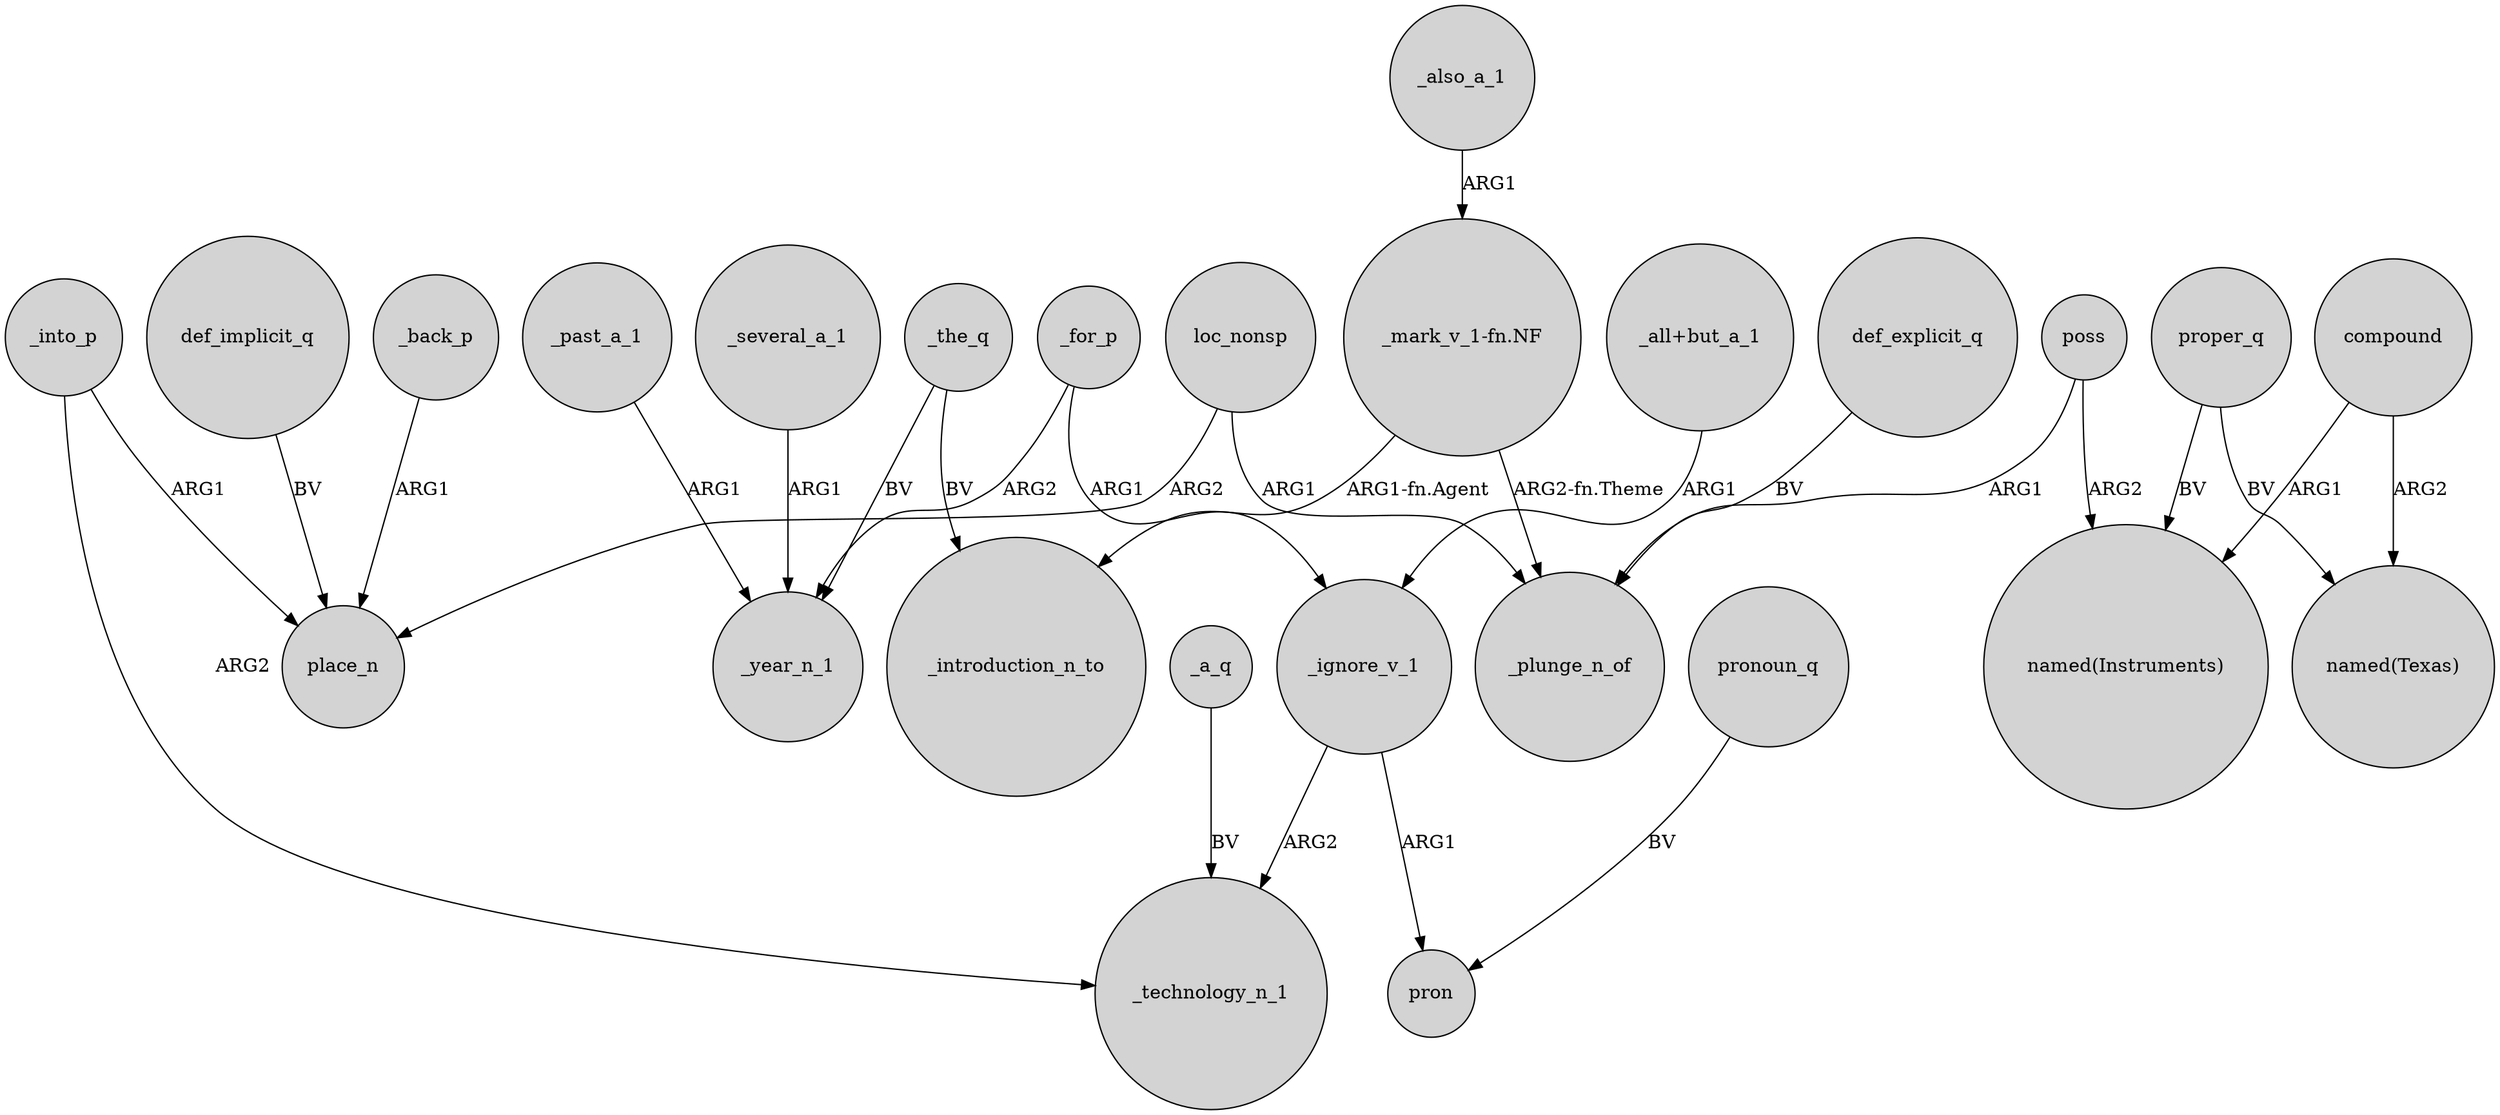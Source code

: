 digraph {
	node [shape=circle style=filled]
	loc_nonsp -> _plunge_n_of [label=ARG1]
	_the_q -> _introduction_n_to [label=BV]
	_into_p -> place_n [label=ARG1]
	proper_q -> "named(Instruments)" [label=BV]
	_for_p -> _year_n_1 [label=ARG2]
	"_all+but_a_1" -> _ignore_v_1 [label=ARG1]
	def_implicit_q -> place_n [label=BV]
	_ignore_v_1 -> _technology_n_1 [label=ARG2]
	_also_a_1 -> "_mark_v_1-fn.NF" [label=ARG1]
	_into_p -> _technology_n_1 [label=ARG2]
	poss -> _plunge_n_of [label=ARG1]
	_past_a_1 -> _year_n_1 [label=ARG1]
	def_explicit_q -> _plunge_n_of [label=BV]
	pronoun_q -> pron [label=BV]
	proper_q -> "named(Texas)" [label=BV]
	_for_p -> _ignore_v_1 [label=ARG1]
	_a_q -> _technology_n_1 [label=BV]
	"_mark_v_1-fn.NF" -> _introduction_n_to [label="ARG1-fn.Agent"]
	_the_q -> _year_n_1 [label=BV]
	loc_nonsp -> place_n [label=ARG2]
	compound -> "named(Texas)" [label=ARG2]
	_back_p -> place_n [label=ARG1]
	_ignore_v_1 -> pron [label=ARG1]
	poss -> "named(Instruments)" [label=ARG2]
	_several_a_1 -> _year_n_1 [label=ARG1]
	"_mark_v_1-fn.NF" -> _plunge_n_of [label="ARG2-fn.Theme"]
	compound -> "named(Instruments)" [label=ARG1]
}
